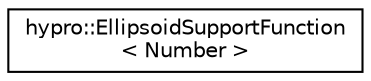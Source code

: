 digraph "Graphical Class Hierarchy"
{
  edge [fontname="Helvetica",fontsize="10",labelfontname="Helvetica",labelfontsize="10"];
  node [fontname="Helvetica",fontsize="10",shape=record];
  rankdir="LR";
  Node1 [label="hypro::EllipsoidSupportFunction\l\< Number \>",height=0.2,width=0.4,color="black", fillcolor="white", style="filled",URL="$classhypro_1_1EllipsoidSupportFunction.html"];
}
